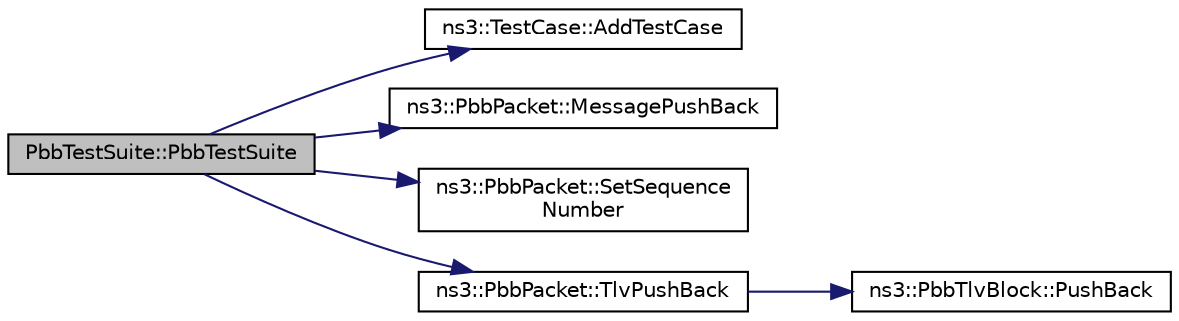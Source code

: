 digraph "PbbTestSuite::PbbTestSuite"
{
 // LATEX_PDF_SIZE
  edge [fontname="Helvetica",fontsize="10",labelfontname="Helvetica",labelfontsize="10"];
  node [fontname="Helvetica",fontsize="10",shape=record];
  rankdir="LR";
  Node1 [label="PbbTestSuite::PbbTestSuite",height=0.2,width=0.4,color="black", fillcolor="grey75", style="filled", fontcolor="black",tooltip=" "];
  Node1 -> Node2 [color="midnightblue",fontsize="10",style="solid",fontname="Helvetica"];
  Node2 [label="ns3::TestCase::AddTestCase",height=0.2,width=0.4,color="black", fillcolor="white", style="filled",URL="$classns3_1_1_test_case.html#a3f6c576e7fef07c42f70c9cd81168e4c",tooltip="Add an individual child TestCase to this test suite."];
  Node1 -> Node3 [color="midnightblue",fontsize="10",style="solid",fontname="Helvetica"];
  Node3 [label="ns3::PbbPacket::MessagePushBack",height=0.2,width=0.4,color="black", fillcolor="white", style="filled",URL="$classns3_1_1_pbb_packet.html#a4a3170001ef758d9c9c4375b8f089826",tooltip="Appends a message to the back of this packet."];
  Node1 -> Node4 [color="midnightblue",fontsize="10",style="solid",fontname="Helvetica"];
  Node4 [label="ns3::PbbPacket::SetSequence\lNumber",height=0.2,width=0.4,color="black", fillcolor="white", style="filled",URL="$classns3_1_1_pbb_packet.html#a7d6a1602be86109760d0f26ff9bbbb8e",tooltip="Sets the sequence number of this packet."];
  Node1 -> Node5 [color="midnightblue",fontsize="10",style="solid",fontname="Helvetica"];
  Node5 [label="ns3::PbbPacket::TlvPushBack",height=0.2,width=0.4,color="black", fillcolor="white", style="filled",URL="$classns3_1_1_pbb_packet.html#a34935793e729a106c176db99c969cb42",tooltip="Appends a packet TLV to the back of this packet."];
  Node5 -> Node6 [color="midnightblue",fontsize="10",style="solid",fontname="Helvetica"];
  Node6 [label="ns3::PbbTlvBlock::PushBack",height=0.2,width=0.4,color="black", fillcolor="white", style="filled",URL="$classns3_1_1_pbb_tlv_block.html#a12a1fe93a89afc8cf573e4beb17382f1",tooltip="Appends a TLV to the back of this block."];
}
